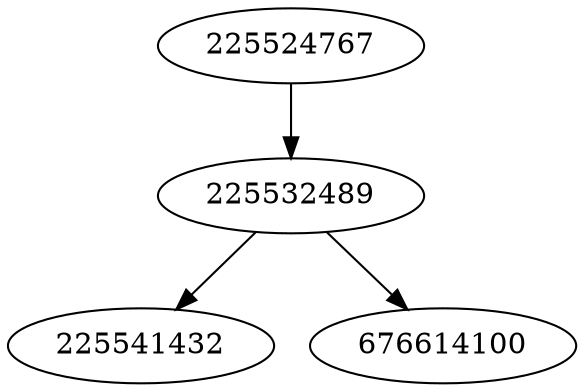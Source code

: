 strict digraph  {
225541432;
225532489;
676614100;
225524767;
225532489 -> 225541432;
225532489 -> 676614100;
225524767 -> 225532489;
}
